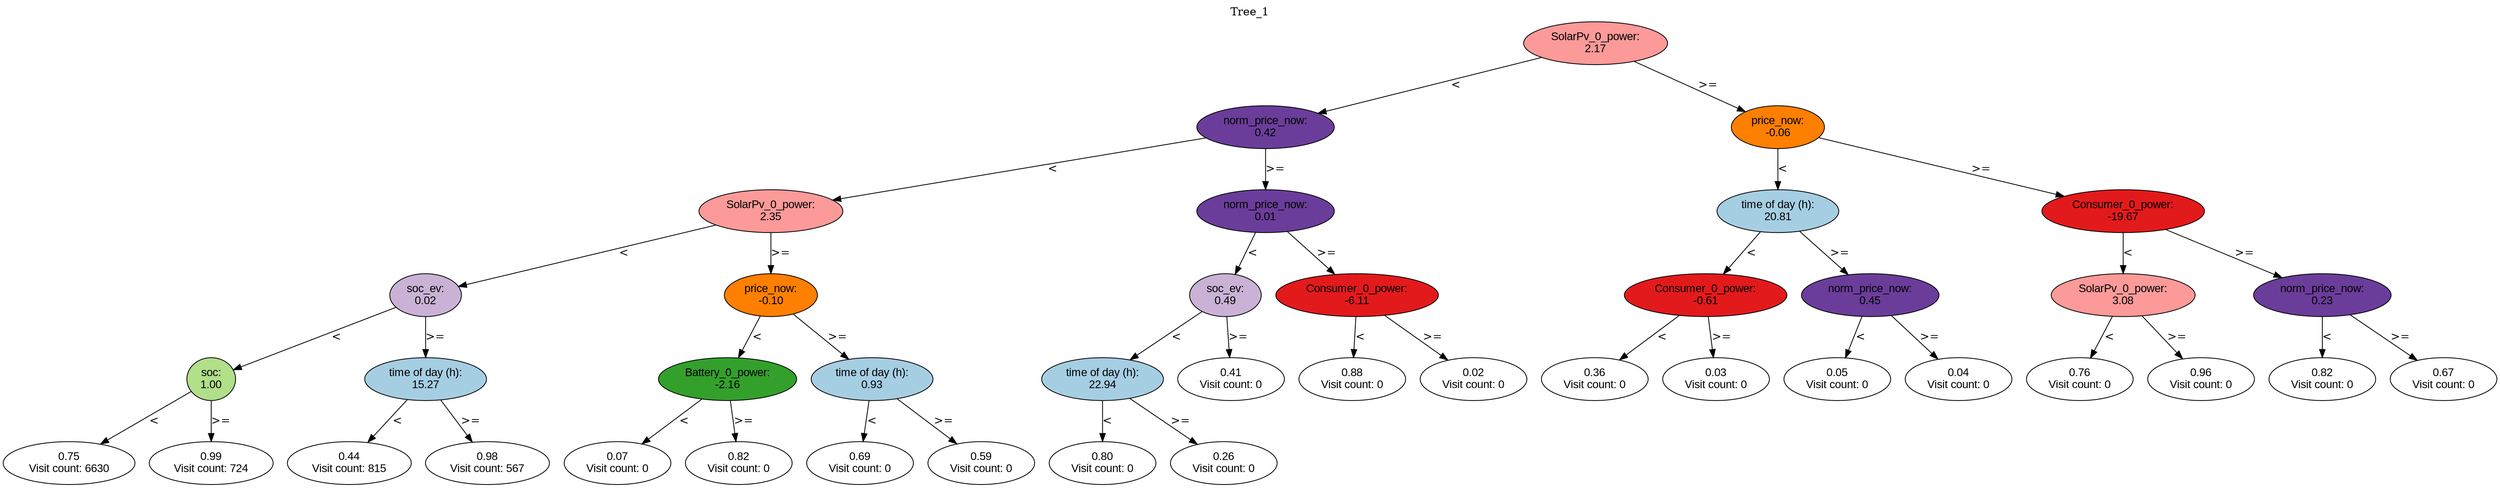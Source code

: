 digraph BST {
    node [fontname="Arial" style=filled colorscheme=paired12];
    0 [ label = "SolarPv_0_power:
2.17" fillcolor=5];
    1 [ label = "norm_price_now:
0.42" fillcolor=10];
    2 [ label = "SolarPv_0_power:
2.35" fillcolor=5];
    3 [ label = "soc_ev:
0.02" fillcolor=9];
    4 [ label = "soc:
1.00" fillcolor=3];
    5 [ label = "0.75
Visit count: 6630" fillcolor=white];
    6 [ label = "0.99
Visit count: 724" fillcolor=white];
    7 [ label = "time of day (h):
15.27" fillcolor=1];
    8 [ label = "0.44
Visit count: 815" fillcolor=white];
    9 [ label = "0.98
Visit count: 567" fillcolor=white];
    10 [ label = "price_now:
-0.10" fillcolor=8];
    11 [ label = "Battery_0_power:
-2.16" fillcolor=4];
    12 [ label = "0.07
Visit count: 0" fillcolor=white];
    13 [ label = "0.82
Visit count: 0" fillcolor=white];
    14 [ label = "time of day (h):
0.93" fillcolor=1];
    15 [ label = "0.69
Visit count: 0" fillcolor=white];
    16 [ label = "0.59
Visit count: 0" fillcolor=white];
    17 [ label = "norm_price_now:
0.01" fillcolor=10];
    18 [ label = "soc_ev:
0.49" fillcolor=9];
    19 [ label = "time of day (h):
22.94" fillcolor=1];
    20 [ label = "0.80
Visit count: 0" fillcolor=white];
    21 [ label = "0.26
Visit count: 0" fillcolor=white];
    22 [ label = "0.41
Visit count: 0" fillcolor=white];
    23 [ label = "Consumer_0_power:
-6.11" fillcolor=6];
    24 [ label = "0.88
Visit count: 0" fillcolor=white];
    25 [ label = "0.02
Visit count: 0" fillcolor=white];
    26 [ label = "price_now:
-0.06" fillcolor=8];
    27 [ label = "time of day (h):
20.81" fillcolor=1];
    28 [ label = "Consumer_0_power:
-0.61" fillcolor=6];
    29 [ label = "0.36
Visit count: 0" fillcolor=white];
    30 [ label = "0.03
Visit count: 0" fillcolor=white];
    31 [ label = "norm_price_now:
0.45" fillcolor=10];
    32 [ label = "0.05
Visit count: 0" fillcolor=white];
    33 [ label = "0.04
Visit count: 0" fillcolor=white];
    34 [ label = "Consumer_0_power:
-19.67" fillcolor=6];
    35 [ label = "SolarPv_0_power:
3.08" fillcolor=5];
    36 [ label = "0.76
Visit count: 0" fillcolor=white];
    37 [ label = "0.96
Visit count: 0" fillcolor=white];
    38 [ label = "norm_price_now:
0.23" fillcolor=10];
    39 [ label = "0.82
Visit count: 0" fillcolor=white];
    40 [ label = "0.67
Visit count: 0" fillcolor=white];

    0  -> 1[ label = "<"];
    0  -> 26[ label = ">="];
    1  -> 2[ label = "<"];
    1  -> 17[ label = ">="];
    2  -> 3[ label = "<"];
    2  -> 10[ label = ">="];
    3  -> 4[ label = "<"];
    3  -> 7[ label = ">="];
    4  -> 5[ label = "<"];
    4  -> 6[ label = ">="];
    7  -> 8[ label = "<"];
    7  -> 9[ label = ">="];
    10  -> 11[ label = "<"];
    10  -> 14[ label = ">="];
    11  -> 12[ label = "<"];
    11  -> 13[ label = ">="];
    14  -> 15[ label = "<"];
    14  -> 16[ label = ">="];
    17  -> 18[ label = "<"];
    17  -> 23[ label = ">="];
    18  -> 19[ label = "<"];
    18  -> 22[ label = ">="];
    19  -> 20[ label = "<"];
    19  -> 21[ label = ">="];
    23  -> 24[ label = "<"];
    23  -> 25[ label = ">="];
    26  -> 27[ label = "<"];
    26  -> 34[ label = ">="];
    27  -> 28[ label = "<"];
    27  -> 31[ label = ">="];
    28  -> 29[ label = "<"];
    28  -> 30[ label = ">="];
    31  -> 32[ label = "<"];
    31  -> 33[ label = ">="];
    34  -> 35[ label = "<"];
    34  -> 38[ label = ">="];
    35  -> 36[ label = "<"];
    35  -> 37[ label = ">="];
    38  -> 39[ label = "<"];
    38  -> 40[ label = ">="];

    labelloc="t";
    label="Tree_1";
}